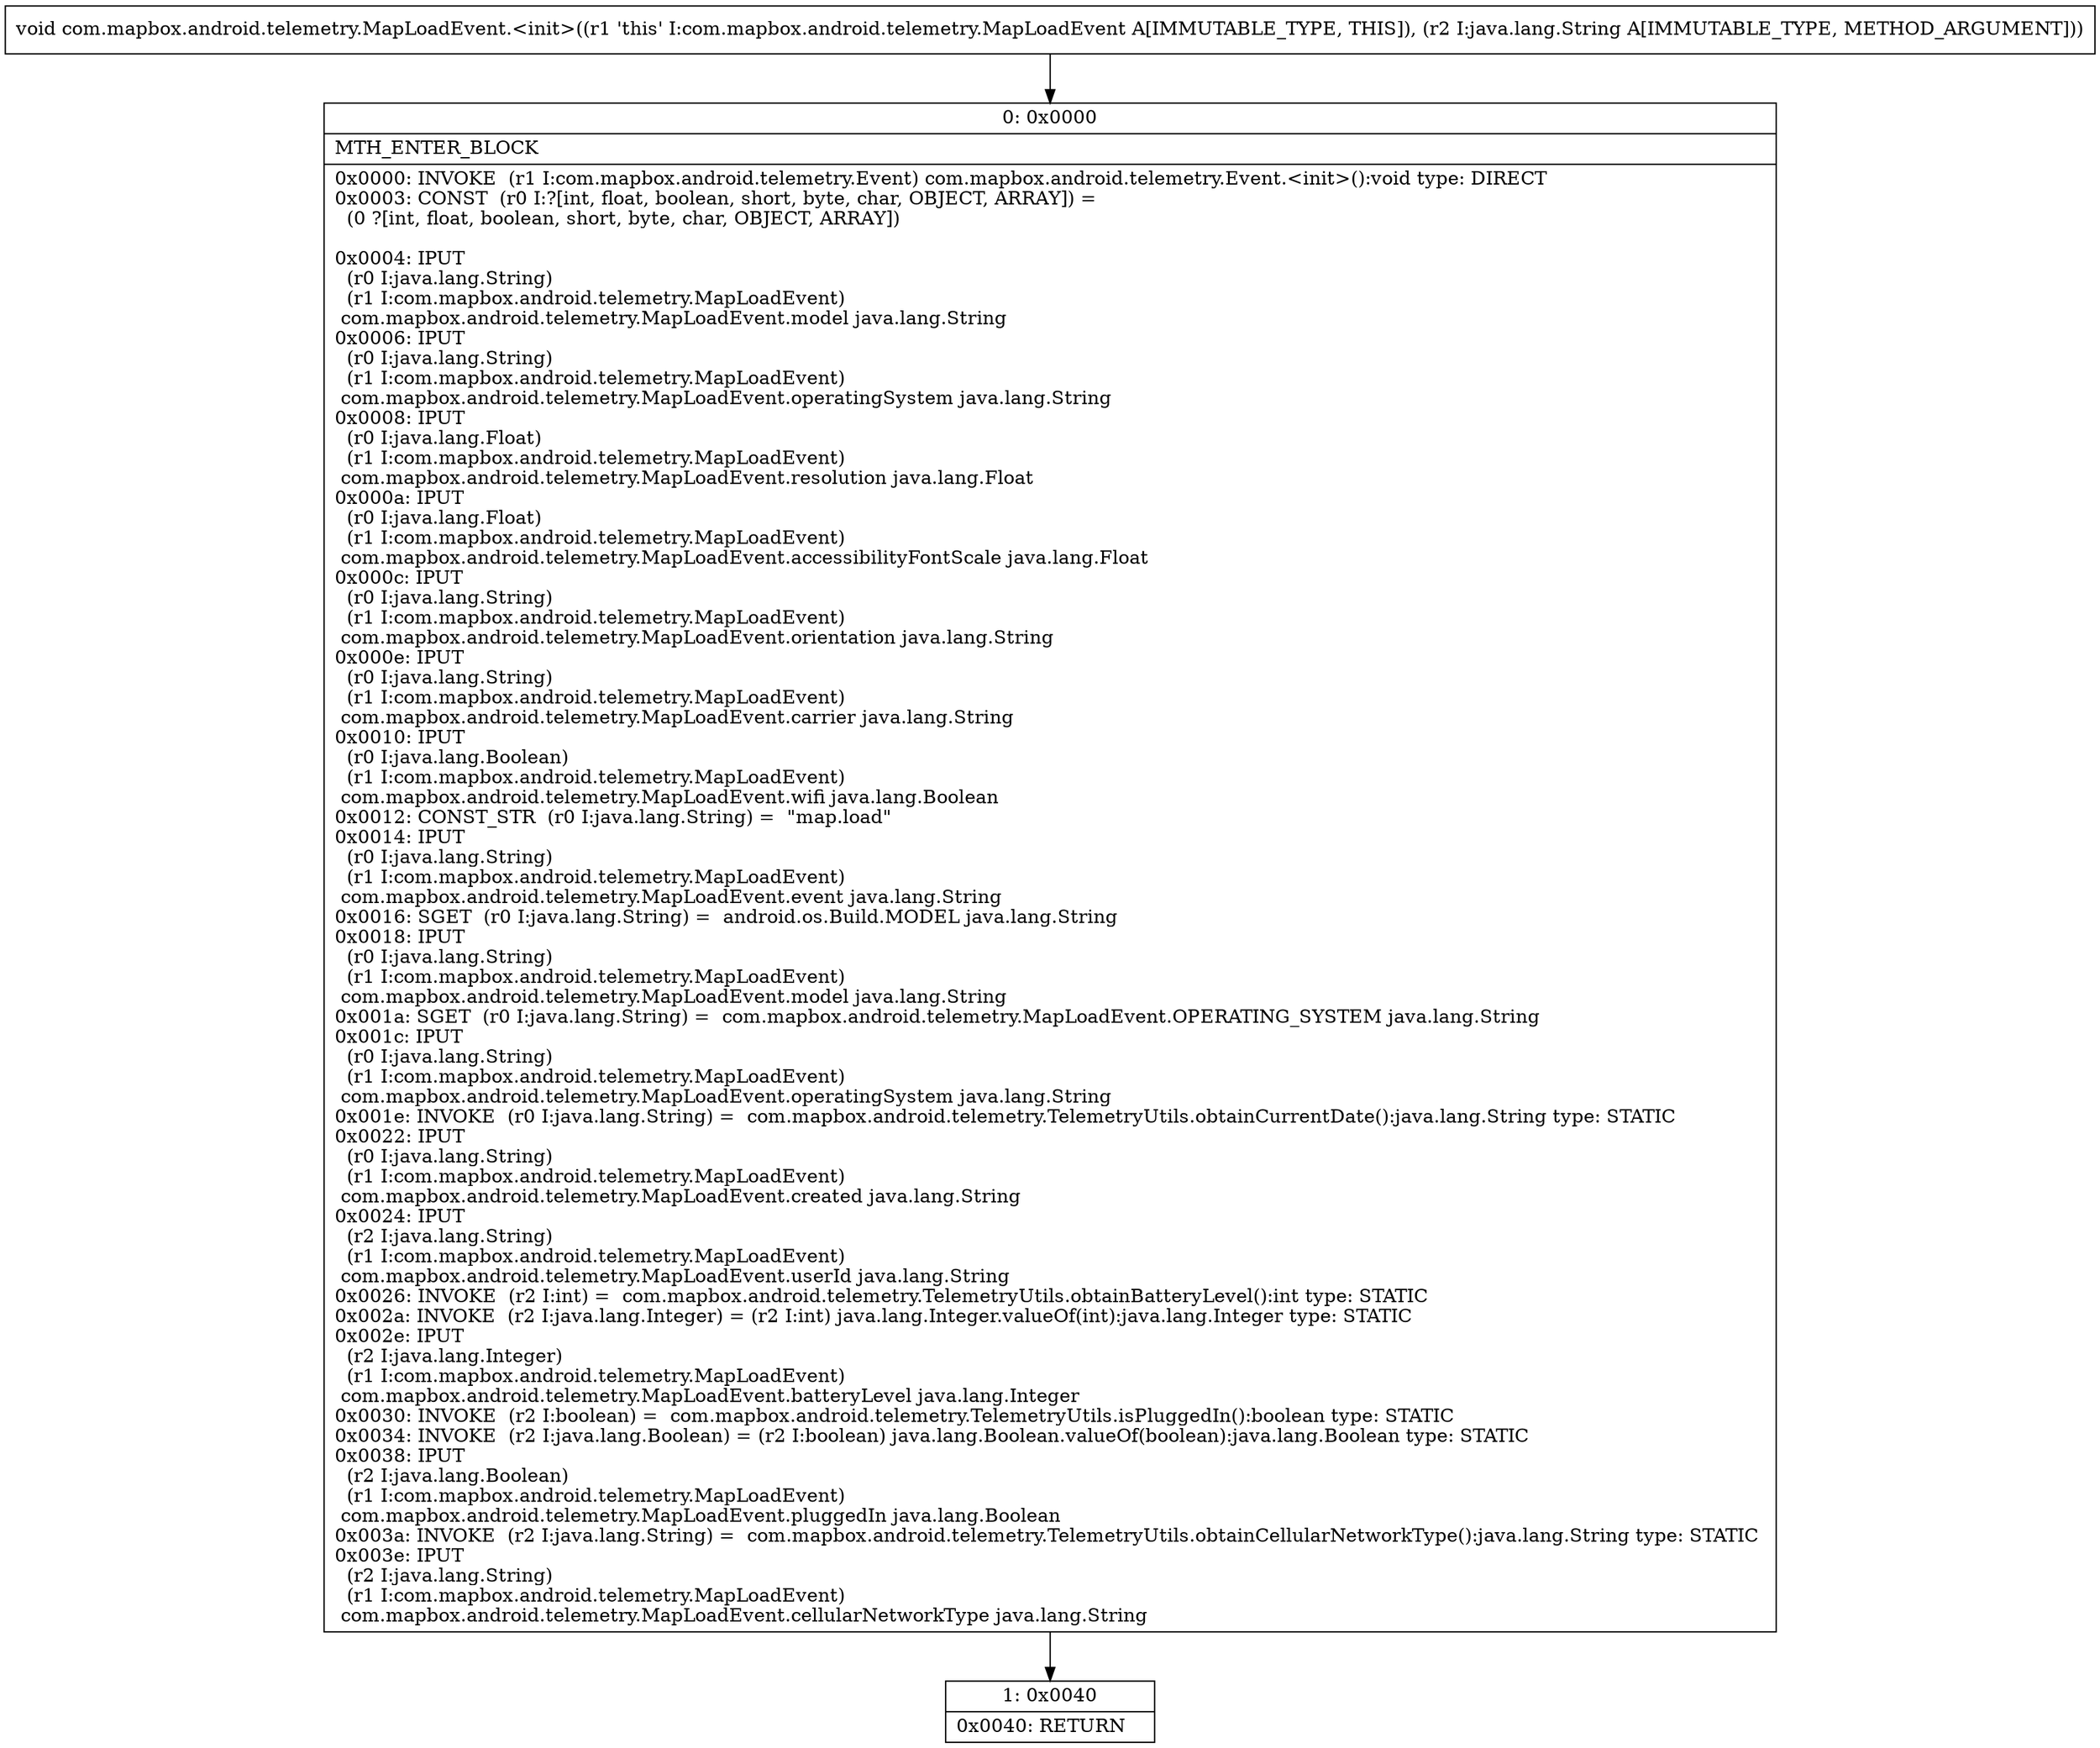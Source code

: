 digraph "CFG forcom.mapbox.android.telemetry.MapLoadEvent.\<init\>(Ljava\/lang\/String;)V" {
Node_0 [shape=record,label="{0\:\ 0x0000|MTH_ENTER_BLOCK\l|0x0000: INVOKE  (r1 I:com.mapbox.android.telemetry.Event) com.mapbox.android.telemetry.Event.\<init\>():void type: DIRECT \l0x0003: CONST  (r0 I:?[int, float, boolean, short, byte, char, OBJECT, ARRAY]) = \l  (0 ?[int, float, boolean, short, byte, char, OBJECT, ARRAY])\l \l0x0004: IPUT  \l  (r0 I:java.lang.String)\l  (r1 I:com.mapbox.android.telemetry.MapLoadEvent)\l com.mapbox.android.telemetry.MapLoadEvent.model java.lang.String \l0x0006: IPUT  \l  (r0 I:java.lang.String)\l  (r1 I:com.mapbox.android.telemetry.MapLoadEvent)\l com.mapbox.android.telemetry.MapLoadEvent.operatingSystem java.lang.String \l0x0008: IPUT  \l  (r0 I:java.lang.Float)\l  (r1 I:com.mapbox.android.telemetry.MapLoadEvent)\l com.mapbox.android.telemetry.MapLoadEvent.resolution java.lang.Float \l0x000a: IPUT  \l  (r0 I:java.lang.Float)\l  (r1 I:com.mapbox.android.telemetry.MapLoadEvent)\l com.mapbox.android.telemetry.MapLoadEvent.accessibilityFontScale java.lang.Float \l0x000c: IPUT  \l  (r0 I:java.lang.String)\l  (r1 I:com.mapbox.android.telemetry.MapLoadEvent)\l com.mapbox.android.telemetry.MapLoadEvent.orientation java.lang.String \l0x000e: IPUT  \l  (r0 I:java.lang.String)\l  (r1 I:com.mapbox.android.telemetry.MapLoadEvent)\l com.mapbox.android.telemetry.MapLoadEvent.carrier java.lang.String \l0x0010: IPUT  \l  (r0 I:java.lang.Boolean)\l  (r1 I:com.mapbox.android.telemetry.MapLoadEvent)\l com.mapbox.android.telemetry.MapLoadEvent.wifi java.lang.Boolean \l0x0012: CONST_STR  (r0 I:java.lang.String) =  \"map.load\" \l0x0014: IPUT  \l  (r0 I:java.lang.String)\l  (r1 I:com.mapbox.android.telemetry.MapLoadEvent)\l com.mapbox.android.telemetry.MapLoadEvent.event java.lang.String \l0x0016: SGET  (r0 I:java.lang.String) =  android.os.Build.MODEL java.lang.String \l0x0018: IPUT  \l  (r0 I:java.lang.String)\l  (r1 I:com.mapbox.android.telemetry.MapLoadEvent)\l com.mapbox.android.telemetry.MapLoadEvent.model java.lang.String \l0x001a: SGET  (r0 I:java.lang.String) =  com.mapbox.android.telemetry.MapLoadEvent.OPERATING_SYSTEM java.lang.String \l0x001c: IPUT  \l  (r0 I:java.lang.String)\l  (r1 I:com.mapbox.android.telemetry.MapLoadEvent)\l com.mapbox.android.telemetry.MapLoadEvent.operatingSystem java.lang.String \l0x001e: INVOKE  (r0 I:java.lang.String) =  com.mapbox.android.telemetry.TelemetryUtils.obtainCurrentDate():java.lang.String type: STATIC \l0x0022: IPUT  \l  (r0 I:java.lang.String)\l  (r1 I:com.mapbox.android.telemetry.MapLoadEvent)\l com.mapbox.android.telemetry.MapLoadEvent.created java.lang.String \l0x0024: IPUT  \l  (r2 I:java.lang.String)\l  (r1 I:com.mapbox.android.telemetry.MapLoadEvent)\l com.mapbox.android.telemetry.MapLoadEvent.userId java.lang.String \l0x0026: INVOKE  (r2 I:int) =  com.mapbox.android.telemetry.TelemetryUtils.obtainBatteryLevel():int type: STATIC \l0x002a: INVOKE  (r2 I:java.lang.Integer) = (r2 I:int) java.lang.Integer.valueOf(int):java.lang.Integer type: STATIC \l0x002e: IPUT  \l  (r2 I:java.lang.Integer)\l  (r1 I:com.mapbox.android.telemetry.MapLoadEvent)\l com.mapbox.android.telemetry.MapLoadEvent.batteryLevel java.lang.Integer \l0x0030: INVOKE  (r2 I:boolean) =  com.mapbox.android.telemetry.TelemetryUtils.isPluggedIn():boolean type: STATIC \l0x0034: INVOKE  (r2 I:java.lang.Boolean) = (r2 I:boolean) java.lang.Boolean.valueOf(boolean):java.lang.Boolean type: STATIC \l0x0038: IPUT  \l  (r2 I:java.lang.Boolean)\l  (r1 I:com.mapbox.android.telemetry.MapLoadEvent)\l com.mapbox.android.telemetry.MapLoadEvent.pluggedIn java.lang.Boolean \l0x003a: INVOKE  (r2 I:java.lang.String) =  com.mapbox.android.telemetry.TelemetryUtils.obtainCellularNetworkType():java.lang.String type: STATIC \l0x003e: IPUT  \l  (r2 I:java.lang.String)\l  (r1 I:com.mapbox.android.telemetry.MapLoadEvent)\l com.mapbox.android.telemetry.MapLoadEvent.cellularNetworkType java.lang.String \l}"];
Node_1 [shape=record,label="{1\:\ 0x0040|0x0040: RETURN   \l}"];
MethodNode[shape=record,label="{void com.mapbox.android.telemetry.MapLoadEvent.\<init\>((r1 'this' I:com.mapbox.android.telemetry.MapLoadEvent A[IMMUTABLE_TYPE, THIS]), (r2 I:java.lang.String A[IMMUTABLE_TYPE, METHOD_ARGUMENT])) }"];
MethodNode -> Node_0;
Node_0 -> Node_1;
}

